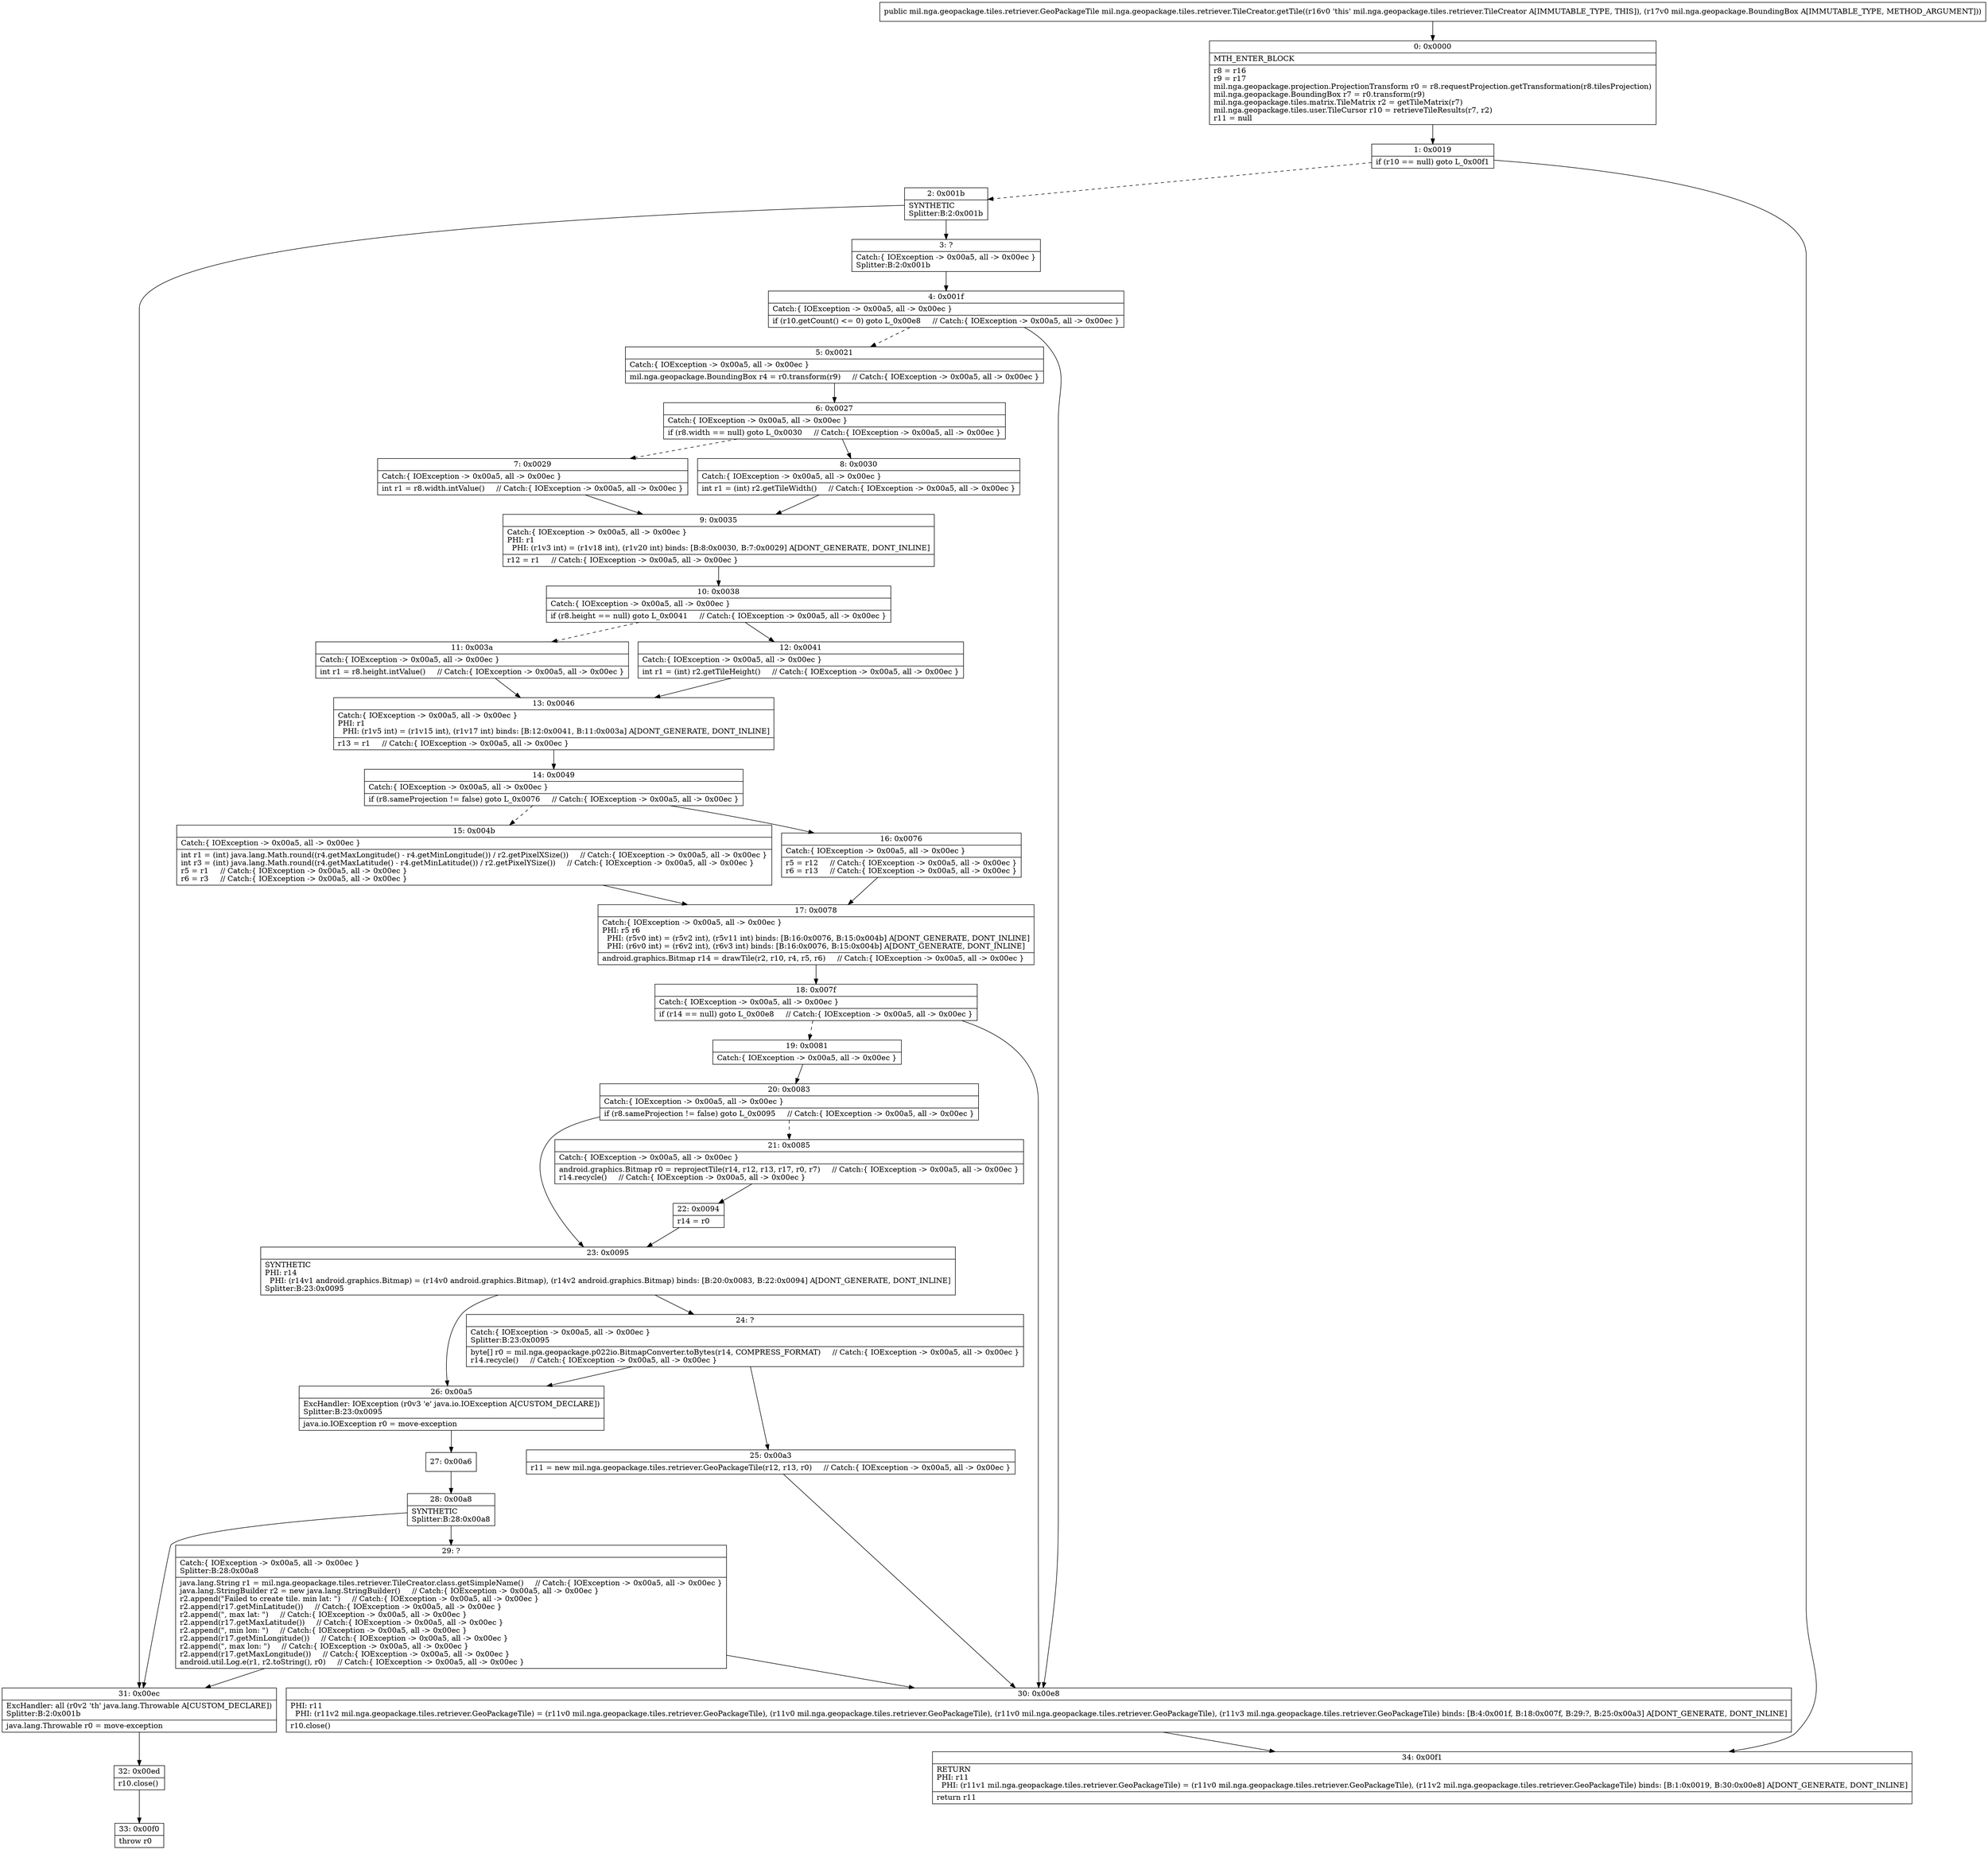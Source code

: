 digraph "CFG formil.nga.geopackage.tiles.retriever.TileCreator.getTile(Lmil\/nga\/geopackage\/BoundingBox;)Lmil\/nga\/geopackage\/tiles\/retriever\/GeoPackageTile;" {
Node_0 [shape=record,label="{0\:\ 0x0000|MTH_ENTER_BLOCK\l|r8 = r16\lr9 = r17\lmil.nga.geopackage.projection.ProjectionTransform r0 = r8.requestProjection.getTransformation(r8.tilesProjection)\lmil.nga.geopackage.BoundingBox r7 = r0.transform(r9)\lmil.nga.geopackage.tiles.matrix.TileMatrix r2 = getTileMatrix(r7)\lmil.nga.geopackage.tiles.user.TileCursor r10 = retrieveTileResults(r7, r2)\lr11 = null\l}"];
Node_1 [shape=record,label="{1\:\ 0x0019|if (r10 == null) goto L_0x00f1\l}"];
Node_2 [shape=record,label="{2\:\ 0x001b|SYNTHETIC\lSplitter:B:2:0x001b\l}"];
Node_3 [shape=record,label="{3\:\ ?|Catch:\{ IOException \-\> 0x00a5, all \-\> 0x00ec \}\lSplitter:B:2:0x001b\l}"];
Node_4 [shape=record,label="{4\:\ 0x001f|Catch:\{ IOException \-\> 0x00a5, all \-\> 0x00ec \}\l|if (r10.getCount() \<= 0) goto L_0x00e8     \/\/ Catch:\{ IOException \-\> 0x00a5, all \-\> 0x00ec \}\l}"];
Node_5 [shape=record,label="{5\:\ 0x0021|Catch:\{ IOException \-\> 0x00a5, all \-\> 0x00ec \}\l|mil.nga.geopackage.BoundingBox r4 = r0.transform(r9)     \/\/ Catch:\{ IOException \-\> 0x00a5, all \-\> 0x00ec \}\l}"];
Node_6 [shape=record,label="{6\:\ 0x0027|Catch:\{ IOException \-\> 0x00a5, all \-\> 0x00ec \}\l|if (r8.width == null) goto L_0x0030     \/\/ Catch:\{ IOException \-\> 0x00a5, all \-\> 0x00ec \}\l}"];
Node_7 [shape=record,label="{7\:\ 0x0029|Catch:\{ IOException \-\> 0x00a5, all \-\> 0x00ec \}\l|int r1 = r8.width.intValue()     \/\/ Catch:\{ IOException \-\> 0x00a5, all \-\> 0x00ec \}\l}"];
Node_8 [shape=record,label="{8\:\ 0x0030|Catch:\{ IOException \-\> 0x00a5, all \-\> 0x00ec \}\l|int r1 = (int) r2.getTileWidth()     \/\/ Catch:\{ IOException \-\> 0x00a5, all \-\> 0x00ec \}\l}"];
Node_9 [shape=record,label="{9\:\ 0x0035|Catch:\{ IOException \-\> 0x00a5, all \-\> 0x00ec \}\lPHI: r1 \l  PHI: (r1v3 int) = (r1v18 int), (r1v20 int) binds: [B:8:0x0030, B:7:0x0029] A[DONT_GENERATE, DONT_INLINE]\l|r12 = r1     \/\/ Catch:\{ IOException \-\> 0x00a5, all \-\> 0x00ec \}\l}"];
Node_10 [shape=record,label="{10\:\ 0x0038|Catch:\{ IOException \-\> 0x00a5, all \-\> 0x00ec \}\l|if (r8.height == null) goto L_0x0041     \/\/ Catch:\{ IOException \-\> 0x00a5, all \-\> 0x00ec \}\l}"];
Node_11 [shape=record,label="{11\:\ 0x003a|Catch:\{ IOException \-\> 0x00a5, all \-\> 0x00ec \}\l|int r1 = r8.height.intValue()     \/\/ Catch:\{ IOException \-\> 0x00a5, all \-\> 0x00ec \}\l}"];
Node_12 [shape=record,label="{12\:\ 0x0041|Catch:\{ IOException \-\> 0x00a5, all \-\> 0x00ec \}\l|int r1 = (int) r2.getTileHeight()     \/\/ Catch:\{ IOException \-\> 0x00a5, all \-\> 0x00ec \}\l}"];
Node_13 [shape=record,label="{13\:\ 0x0046|Catch:\{ IOException \-\> 0x00a5, all \-\> 0x00ec \}\lPHI: r1 \l  PHI: (r1v5 int) = (r1v15 int), (r1v17 int) binds: [B:12:0x0041, B:11:0x003a] A[DONT_GENERATE, DONT_INLINE]\l|r13 = r1     \/\/ Catch:\{ IOException \-\> 0x00a5, all \-\> 0x00ec \}\l}"];
Node_14 [shape=record,label="{14\:\ 0x0049|Catch:\{ IOException \-\> 0x00a5, all \-\> 0x00ec \}\l|if (r8.sameProjection != false) goto L_0x0076     \/\/ Catch:\{ IOException \-\> 0x00a5, all \-\> 0x00ec \}\l}"];
Node_15 [shape=record,label="{15\:\ 0x004b|Catch:\{ IOException \-\> 0x00a5, all \-\> 0x00ec \}\l|int r1 = (int) java.lang.Math.round((r4.getMaxLongitude() \- r4.getMinLongitude()) \/ r2.getPixelXSize())     \/\/ Catch:\{ IOException \-\> 0x00a5, all \-\> 0x00ec \}\lint r3 = (int) java.lang.Math.round((r4.getMaxLatitude() \- r4.getMinLatitude()) \/ r2.getPixelYSize())     \/\/ Catch:\{ IOException \-\> 0x00a5, all \-\> 0x00ec \}\lr5 = r1     \/\/ Catch:\{ IOException \-\> 0x00a5, all \-\> 0x00ec \}\lr6 = r3     \/\/ Catch:\{ IOException \-\> 0x00a5, all \-\> 0x00ec \}\l}"];
Node_16 [shape=record,label="{16\:\ 0x0076|Catch:\{ IOException \-\> 0x00a5, all \-\> 0x00ec \}\l|r5 = r12     \/\/ Catch:\{ IOException \-\> 0x00a5, all \-\> 0x00ec \}\lr6 = r13     \/\/ Catch:\{ IOException \-\> 0x00a5, all \-\> 0x00ec \}\l}"];
Node_17 [shape=record,label="{17\:\ 0x0078|Catch:\{ IOException \-\> 0x00a5, all \-\> 0x00ec \}\lPHI: r5 r6 \l  PHI: (r5v0 int) = (r5v2 int), (r5v11 int) binds: [B:16:0x0076, B:15:0x004b] A[DONT_GENERATE, DONT_INLINE]\l  PHI: (r6v0 int) = (r6v2 int), (r6v3 int) binds: [B:16:0x0076, B:15:0x004b] A[DONT_GENERATE, DONT_INLINE]\l|android.graphics.Bitmap r14 = drawTile(r2, r10, r4, r5, r6)     \/\/ Catch:\{ IOException \-\> 0x00a5, all \-\> 0x00ec \}\l}"];
Node_18 [shape=record,label="{18\:\ 0x007f|Catch:\{ IOException \-\> 0x00a5, all \-\> 0x00ec \}\l|if (r14 == null) goto L_0x00e8     \/\/ Catch:\{ IOException \-\> 0x00a5, all \-\> 0x00ec \}\l}"];
Node_19 [shape=record,label="{19\:\ 0x0081|Catch:\{ IOException \-\> 0x00a5, all \-\> 0x00ec \}\l}"];
Node_20 [shape=record,label="{20\:\ 0x0083|Catch:\{ IOException \-\> 0x00a5, all \-\> 0x00ec \}\l|if (r8.sameProjection != false) goto L_0x0095     \/\/ Catch:\{ IOException \-\> 0x00a5, all \-\> 0x00ec \}\l}"];
Node_21 [shape=record,label="{21\:\ 0x0085|Catch:\{ IOException \-\> 0x00a5, all \-\> 0x00ec \}\l|android.graphics.Bitmap r0 = reprojectTile(r14, r12, r13, r17, r0, r7)     \/\/ Catch:\{ IOException \-\> 0x00a5, all \-\> 0x00ec \}\lr14.recycle()     \/\/ Catch:\{ IOException \-\> 0x00a5, all \-\> 0x00ec \}\l}"];
Node_22 [shape=record,label="{22\:\ 0x0094|r14 = r0\l}"];
Node_23 [shape=record,label="{23\:\ 0x0095|SYNTHETIC\lPHI: r14 \l  PHI: (r14v1 android.graphics.Bitmap) = (r14v0 android.graphics.Bitmap), (r14v2 android.graphics.Bitmap) binds: [B:20:0x0083, B:22:0x0094] A[DONT_GENERATE, DONT_INLINE]\lSplitter:B:23:0x0095\l}"];
Node_24 [shape=record,label="{24\:\ ?|Catch:\{ IOException \-\> 0x00a5, all \-\> 0x00ec \}\lSplitter:B:23:0x0095\l|byte[] r0 = mil.nga.geopackage.p022io.BitmapConverter.toBytes(r14, COMPRESS_FORMAT)     \/\/ Catch:\{ IOException \-\> 0x00a5, all \-\> 0x00ec \}\lr14.recycle()     \/\/ Catch:\{ IOException \-\> 0x00a5, all \-\> 0x00ec \}\l}"];
Node_25 [shape=record,label="{25\:\ 0x00a3|r11 = new mil.nga.geopackage.tiles.retriever.GeoPackageTile(r12, r13, r0)     \/\/ Catch:\{ IOException \-\> 0x00a5, all \-\> 0x00ec \}\l}"];
Node_26 [shape=record,label="{26\:\ 0x00a5|ExcHandler: IOException (r0v3 'e' java.io.IOException A[CUSTOM_DECLARE])\lSplitter:B:23:0x0095\l|java.io.IOException r0 = move\-exception\l}"];
Node_27 [shape=record,label="{27\:\ 0x00a6}"];
Node_28 [shape=record,label="{28\:\ 0x00a8|SYNTHETIC\lSplitter:B:28:0x00a8\l}"];
Node_29 [shape=record,label="{29\:\ ?|Catch:\{ IOException \-\> 0x00a5, all \-\> 0x00ec \}\lSplitter:B:28:0x00a8\l|java.lang.String r1 = mil.nga.geopackage.tiles.retriever.TileCreator.class.getSimpleName()     \/\/ Catch:\{ IOException \-\> 0x00a5, all \-\> 0x00ec \}\ljava.lang.StringBuilder r2 = new java.lang.StringBuilder()     \/\/ Catch:\{ IOException \-\> 0x00a5, all \-\> 0x00ec \}\lr2.append(\"Failed to create tile. min lat: \")     \/\/ Catch:\{ IOException \-\> 0x00a5, all \-\> 0x00ec \}\lr2.append(r17.getMinLatitude())     \/\/ Catch:\{ IOException \-\> 0x00a5, all \-\> 0x00ec \}\lr2.append(\", max lat: \")     \/\/ Catch:\{ IOException \-\> 0x00a5, all \-\> 0x00ec \}\lr2.append(r17.getMaxLatitude())     \/\/ Catch:\{ IOException \-\> 0x00a5, all \-\> 0x00ec \}\lr2.append(\", min lon: \")     \/\/ Catch:\{ IOException \-\> 0x00a5, all \-\> 0x00ec \}\lr2.append(r17.getMinLongitude())     \/\/ Catch:\{ IOException \-\> 0x00a5, all \-\> 0x00ec \}\lr2.append(\", max lon: \")     \/\/ Catch:\{ IOException \-\> 0x00a5, all \-\> 0x00ec \}\lr2.append(r17.getMaxLongitude())     \/\/ Catch:\{ IOException \-\> 0x00a5, all \-\> 0x00ec \}\landroid.util.Log.e(r1, r2.toString(), r0)     \/\/ Catch:\{ IOException \-\> 0x00a5, all \-\> 0x00ec \}\l}"];
Node_30 [shape=record,label="{30\:\ 0x00e8|PHI: r11 \l  PHI: (r11v2 mil.nga.geopackage.tiles.retriever.GeoPackageTile) = (r11v0 mil.nga.geopackage.tiles.retriever.GeoPackageTile), (r11v0 mil.nga.geopackage.tiles.retriever.GeoPackageTile), (r11v0 mil.nga.geopackage.tiles.retriever.GeoPackageTile), (r11v3 mil.nga.geopackage.tiles.retriever.GeoPackageTile) binds: [B:4:0x001f, B:18:0x007f, B:29:?, B:25:0x00a3] A[DONT_GENERATE, DONT_INLINE]\l|r10.close()\l}"];
Node_31 [shape=record,label="{31\:\ 0x00ec|ExcHandler: all (r0v2 'th' java.lang.Throwable A[CUSTOM_DECLARE])\lSplitter:B:2:0x001b\l|java.lang.Throwable r0 = move\-exception\l}"];
Node_32 [shape=record,label="{32\:\ 0x00ed|r10.close()\l}"];
Node_33 [shape=record,label="{33\:\ 0x00f0|throw r0\l}"];
Node_34 [shape=record,label="{34\:\ 0x00f1|RETURN\lPHI: r11 \l  PHI: (r11v1 mil.nga.geopackage.tiles.retriever.GeoPackageTile) = (r11v0 mil.nga.geopackage.tiles.retriever.GeoPackageTile), (r11v2 mil.nga.geopackage.tiles.retriever.GeoPackageTile) binds: [B:1:0x0019, B:30:0x00e8] A[DONT_GENERATE, DONT_INLINE]\l|return r11\l}"];
MethodNode[shape=record,label="{public mil.nga.geopackage.tiles.retriever.GeoPackageTile mil.nga.geopackage.tiles.retriever.TileCreator.getTile((r16v0 'this' mil.nga.geopackage.tiles.retriever.TileCreator A[IMMUTABLE_TYPE, THIS]), (r17v0 mil.nga.geopackage.BoundingBox A[IMMUTABLE_TYPE, METHOD_ARGUMENT])) }"];
MethodNode -> Node_0;
Node_0 -> Node_1;
Node_1 -> Node_2[style=dashed];
Node_1 -> Node_34;
Node_2 -> Node_3;
Node_2 -> Node_31;
Node_3 -> Node_4;
Node_4 -> Node_5[style=dashed];
Node_4 -> Node_30;
Node_5 -> Node_6;
Node_6 -> Node_7[style=dashed];
Node_6 -> Node_8;
Node_7 -> Node_9;
Node_8 -> Node_9;
Node_9 -> Node_10;
Node_10 -> Node_11[style=dashed];
Node_10 -> Node_12;
Node_11 -> Node_13;
Node_12 -> Node_13;
Node_13 -> Node_14;
Node_14 -> Node_15[style=dashed];
Node_14 -> Node_16;
Node_15 -> Node_17;
Node_16 -> Node_17;
Node_17 -> Node_18;
Node_18 -> Node_19[style=dashed];
Node_18 -> Node_30;
Node_19 -> Node_20;
Node_20 -> Node_21[style=dashed];
Node_20 -> Node_23;
Node_21 -> Node_22;
Node_22 -> Node_23;
Node_23 -> Node_24;
Node_23 -> Node_26;
Node_24 -> Node_25;
Node_24 -> Node_26;
Node_25 -> Node_30;
Node_26 -> Node_27;
Node_27 -> Node_28;
Node_28 -> Node_29;
Node_28 -> Node_31;
Node_29 -> Node_30;
Node_29 -> Node_31;
Node_30 -> Node_34;
Node_31 -> Node_32;
Node_32 -> Node_33;
}

